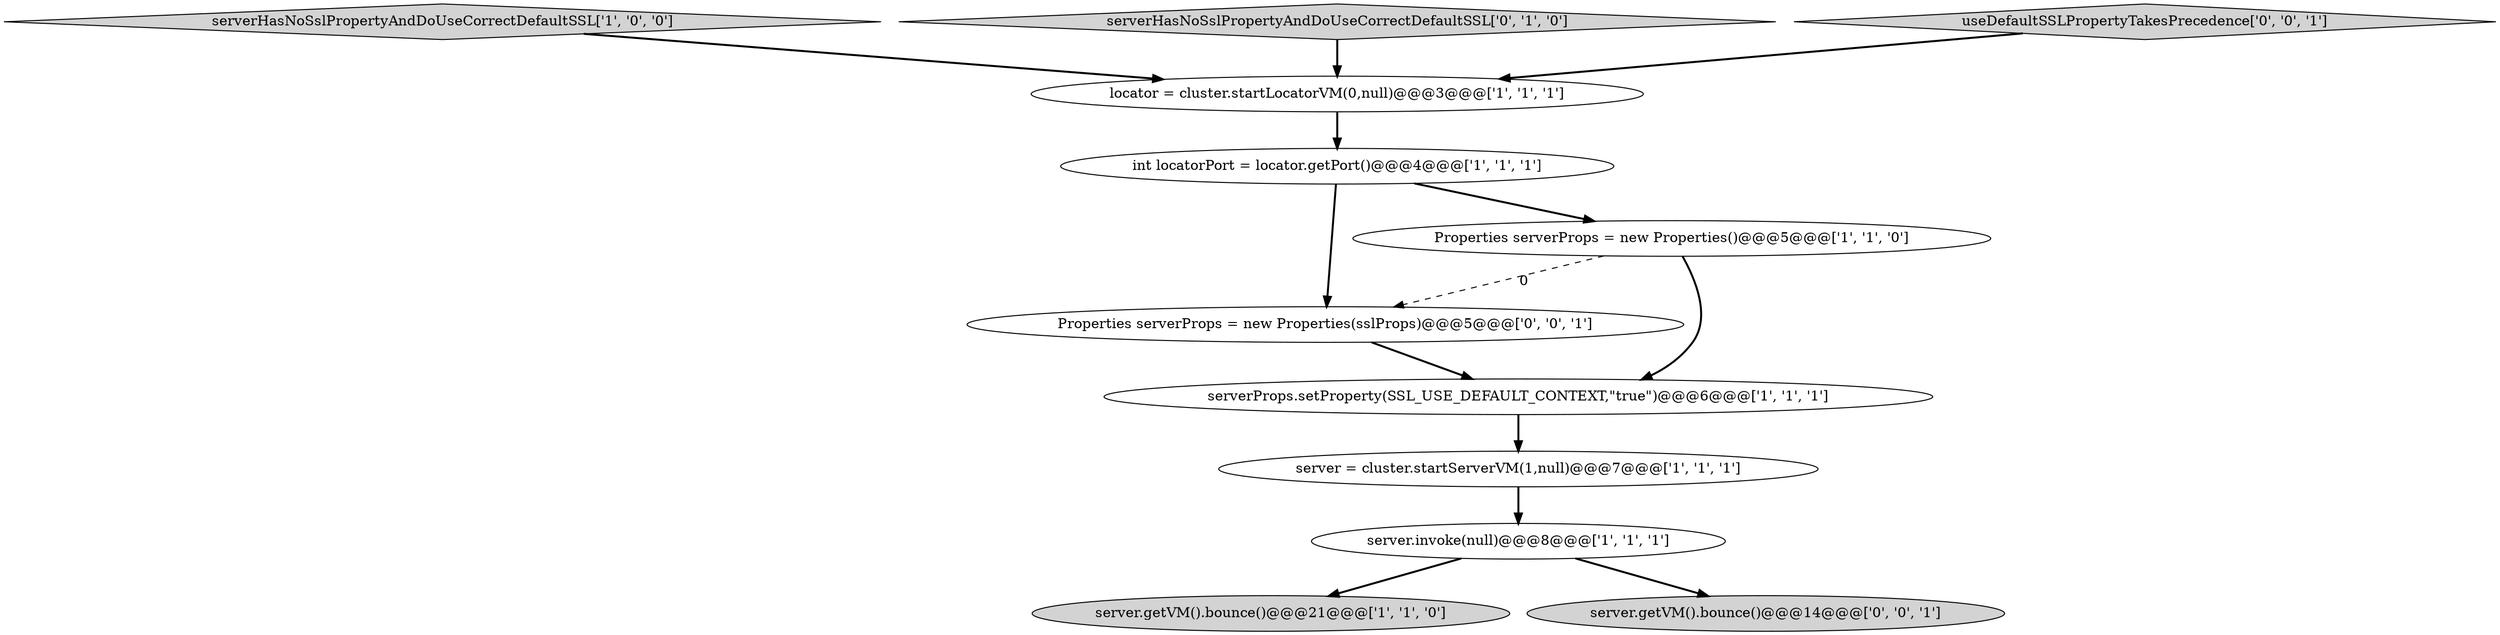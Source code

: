 digraph {
1 [style = filled, label = "locator = cluster.startLocatorVM(0,null)@@@3@@@['1', '1', '1']", fillcolor = white, shape = ellipse image = "AAA0AAABBB1BBB"];
4 [style = filled, label = "server.getVM().bounce()@@@21@@@['1', '1', '0']", fillcolor = lightgray, shape = ellipse image = "AAA0AAABBB1BBB"];
0 [style = filled, label = "server = cluster.startServerVM(1,null)@@@7@@@['1', '1', '1']", fillcolor = white, shape = ellipse image = "AAA0AAABBB1BBB"];
5 [style = filled, label = "int locatorPort = locator.getPort()@@@4@@@['1', '1', '1']", fillcolor = white, shape = ellipse image = "AAA0AAABBB1BBB"];
6 [style = filled, label = "serverHasNoSslPropertyAndDoUseCorrectDefaultSSL['1', '0', '0']", fillcolor = lightgray, shape = diamond image = "AAA0AAABBB1BBB"];
10 [style = filled, label = "Properties serverProps = new Properties(sslProps)@@@5@@@['0', '0', '1']", fillcolor = white, shape = ellipse image = "AAA0AAABBB3BBB"];
9 [style = filled, label = "server.getVM().bounce()@@@14@@@['0', '0', '1']", fillcolor = lightgray, shape = ellipse image = "AAA0AAABBB3BBB"];
8 [style = filled, label = "serverHasNoSslPropertyAndDoUseCorrectDefaultSSL['0', '1', '0']", fillcolor = lightgray, shape = diamond image = "AAA0AAABBB2BBB"];
3 [style = filled, label = "Properties serverProps = new Properties()@@@5@@@['1', '1', '0']", fillcolor = white, shape = ellipse image = "AAA0AAABBB1BBB"];
2 [style = filled, label = "serverProps.setProperty(SSL_USE_DEFAULT_CONTEXT,\"true\")@@@6@@@['1', '1', '1']", fillcolor = white, shape = ellipse image = "AAA0AAABBB1BBB"];
11 [style = filled, label = "useDefaultSSLPropertyTakesPrecedence['0', '0', '1']", fillcolor = lightgray, shape = diamond image = "AAA0AAABBB3BBB"];
7 [style = filled, label = "server.invoke(null)@@@8@@@['1', '1', '1']", fillcolor = white, shape = ellipse image = "AAA0AAABBB1BBB"];
2->0 [style = bold, label=""];
5->3 [style = bold, label=""];
11->1 [style = bold, label=""];
10->2 [style = bold, label=""];
7->4 [style = bold, label=""];
6->1 [style = bold, label=""];
5->10 [style = bold, label=""];
3->10 [style = dashed, label="0"];
3->2 [style = bold, label=""];
0->7 [style = bold, label=""];
7->9 [style = bold, label=""];
1->5 [style = bold, label=""];
8->1 [style = bold, label=""];
}

